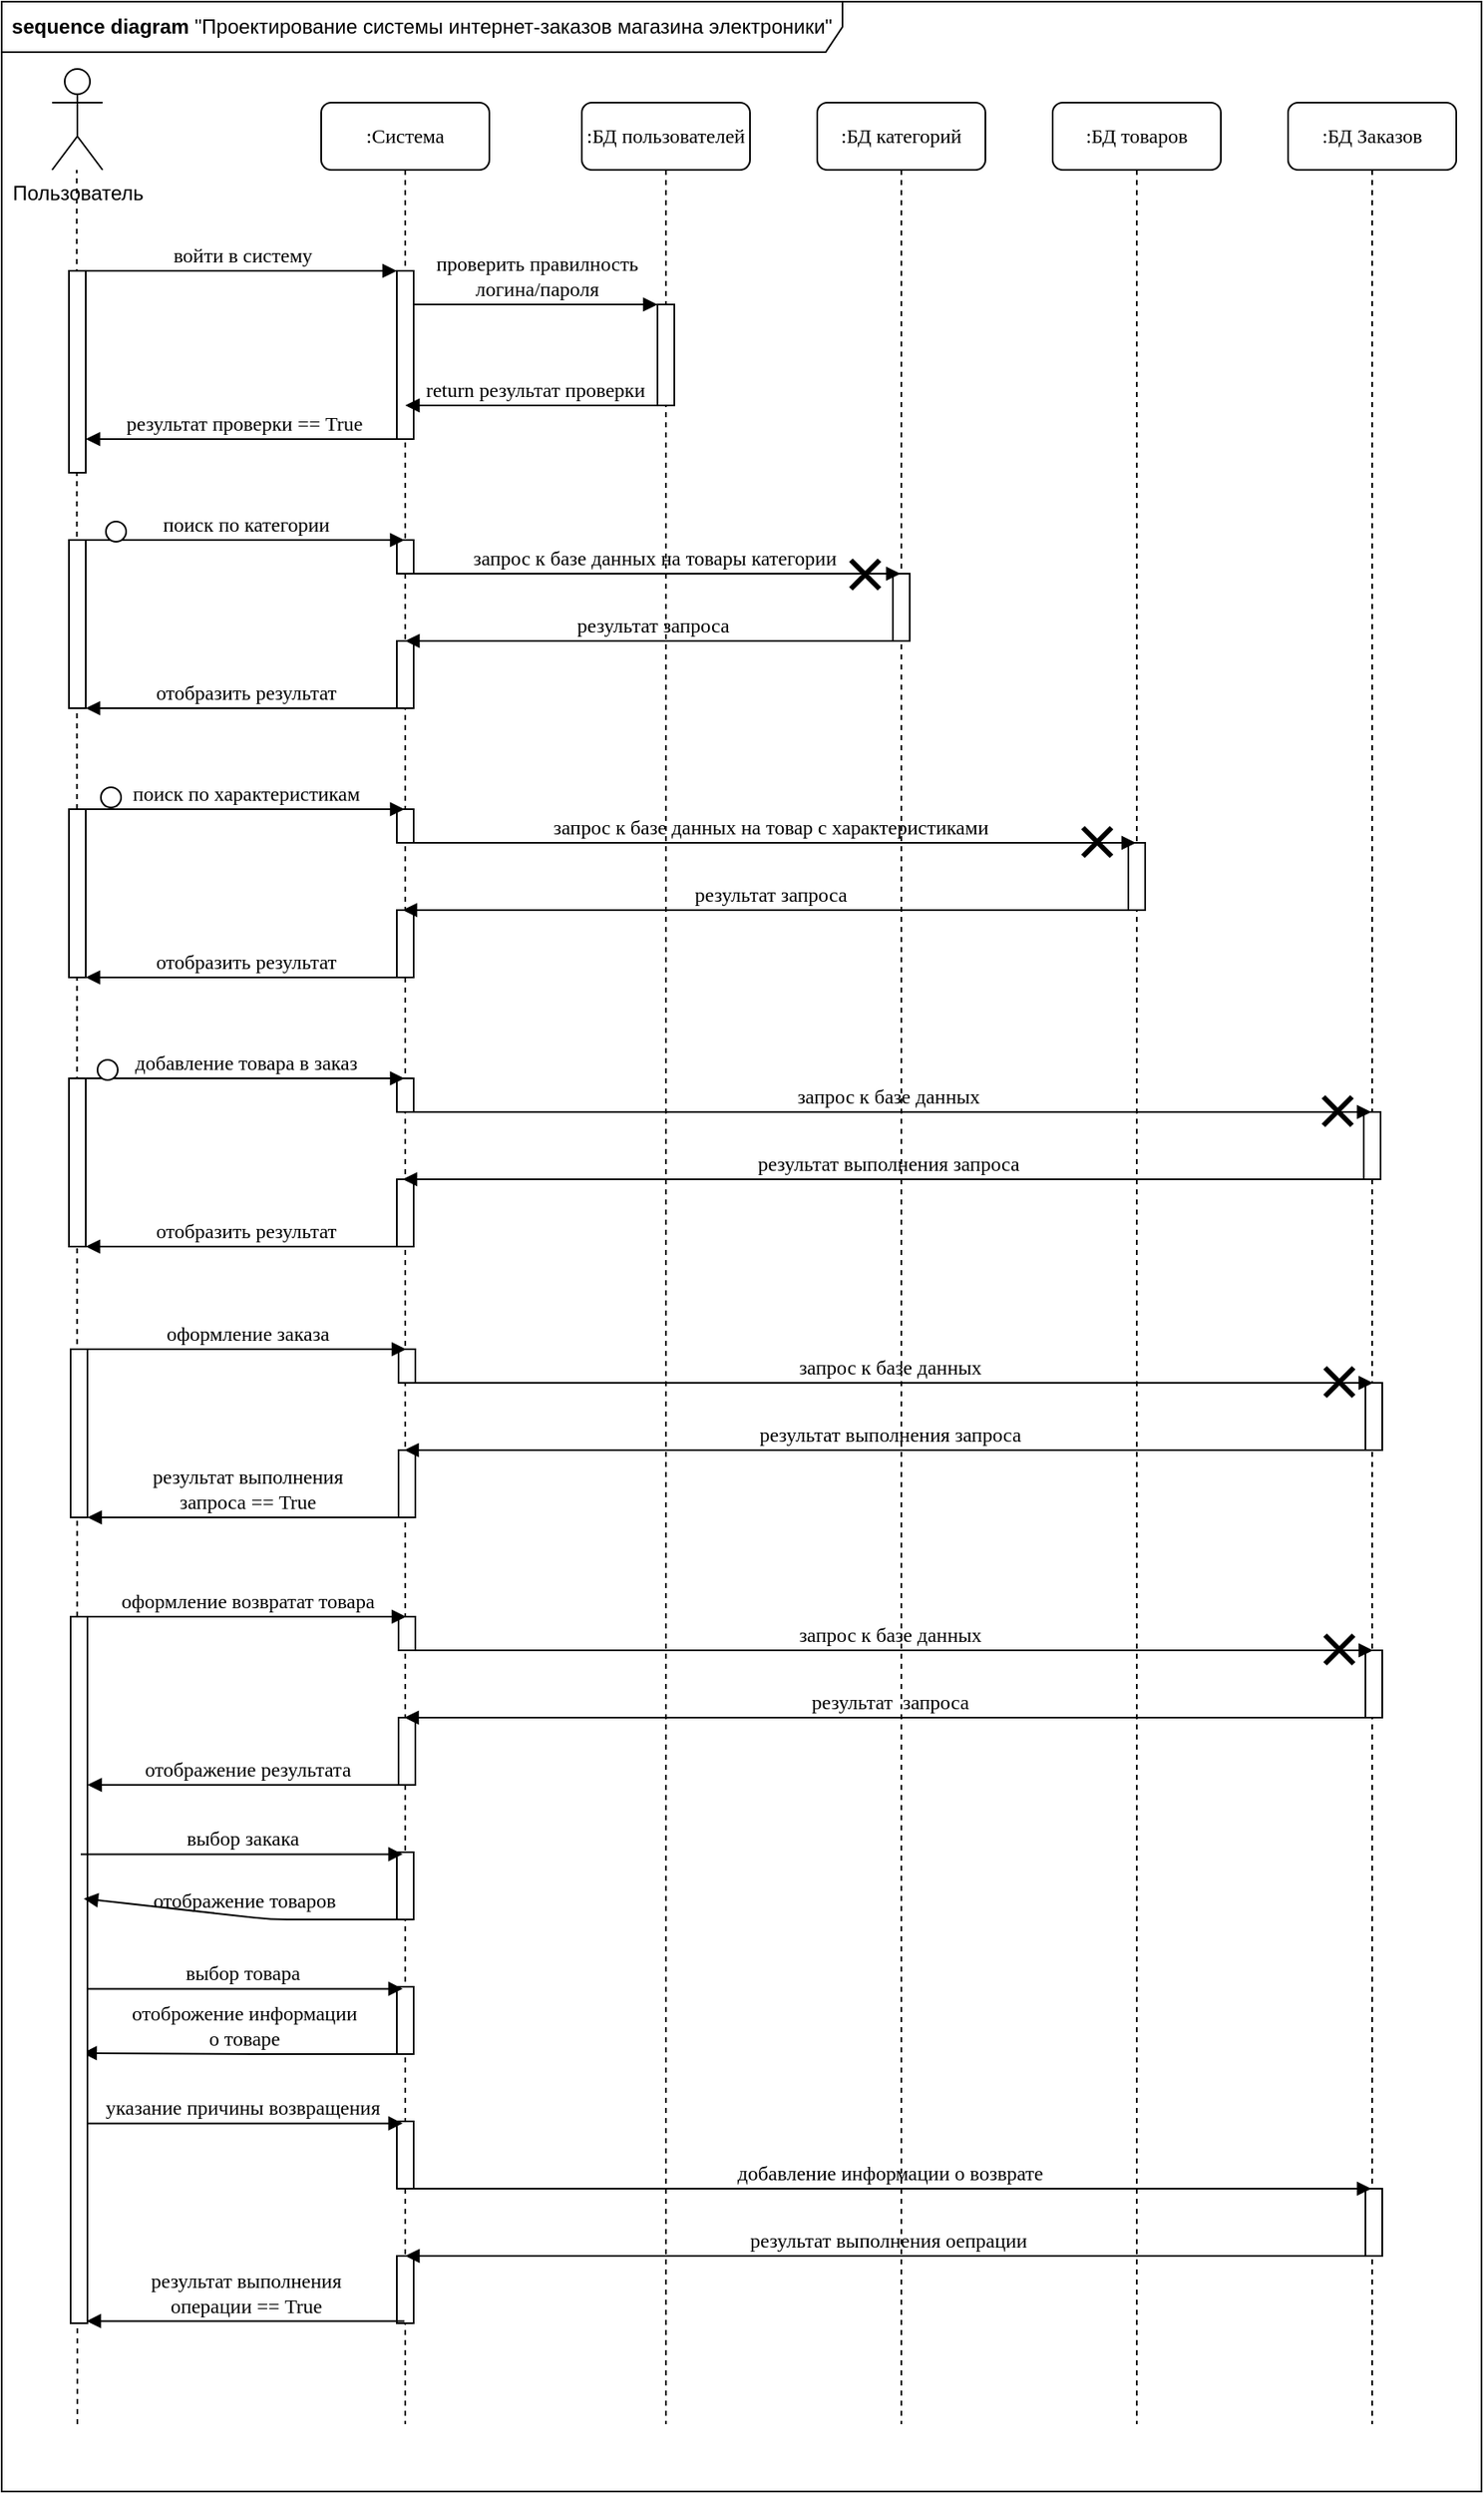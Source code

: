 <mxfile version="12.9.10" type="github">
  <diagram name="Page-1" id="13e1069c-82ec-6db2-03f1-153e76fe0fe0">
    <mxGraphModel dx="1648" dy="932" grid="1" gridSize="10" guides="1" tooltips="1" connect="1" arrows="1" fold="1" page="1" pageScale="1" pageWidth="1100" pageHeight="850" background="#ffffff" math="0" shadow="0">
      <root>
        <mxCell id="0" />
        <mxCell id="1" parent="0" />
        <mxCell id="cNQvv4U7qq9ZEQ0QpZhL-15" value="&lt;b&gt;sequence diagram&lt;/b&gt;&amp;nbsp;&quot;Проектирование системы интернет-заказов магазина электроники&quot;" style="shape=umlFrame;whiteSpace=wrap;html=1;width=500;height=30;" vertex="1" parent="1">
          <mxGeometry x="40" y="40" width="880" height="1480" as="geometry" />
        </mxCell>
        <mxCell id="7baba1c4bc27f4b0-2" value=":Система" style="shape=umlLifeline;perimeter=lifelinePerimeter;whiteSpace=wrap;html=1;container=1;collapsible=0;recursiveResize=0;outlineConnect=0;rounded=1;shadow=0;comic=0;labelBackgroundColor=none;strokeWidth=1;fontFamily=Verdana;fontSize=12;align=center;" parent="1" vertex="1">
          <mxGeometry x="230" y="100" width="100" height="1380" as="geometry" />
        </mxCell>
        <mxCell id="7baba1c4bc27f4b0-10" value="" style="html=1;points=[];perimeter=orthogonalPerimeter;rounded=0;shadow=0;comic=0;labelBackgroundColor=none;strokeWidth=1;fontFamily=Verdana;fontSize=12;align=center;" parent="7baba1c4bc27f4b0-2" vertex="1">
          <mxGeometry x="45" y="100" width="10" height="100" as="geometry" />
        </mxCell>
        <mxCell id="cNQvv4U7qq9ZEQ0QpZhL-31" value="" style="html=1;points=[];perimeter=orthogonalPerimeter;rounded=0;shadow=0;comic=0;labelBackgroundColor=none;strokeWidth=1;fontFamily=Verdana;fontSize=12;align=center;" vertex="1" parent="7baba1c4bc27f4b0-2">
          <mxGeometry x="45" y="260" width="10" height="20" as="geometry" />
        </mxCell>
        <mxCell id="cNQvv4U7qq9ZEQ0QpZhL-36" value="" style="html=1;points=[];perimeter=orthogonalPerimeter;rounded=0;shadow=0;comic=0;labelBackgroundColor=none;strokeWidth=1;fontFamily=Verdana;fontSize=12;align=center;" vertex="1" parent="7baba1c4bc27f4b0-2">
          <mxGeometry x="45" y="320" width="10" height="40" as="geometry" />
        </mxCell>
        <mxCell id="cNQvv4U7qq9ZEQ0QpZhL-108" value="" style="html=1;points=[];perimeter=orthogonalPerimeter;rounded=0;shadow=0;comic=0;labelBackgroundColor=none;strokeWidth=1;fontFamily=Verdana;fontSize=12;align=center;" vertex="1" parent="7baba1c4bc27f4b0-2">
          <mxGeometry x="45" y="1040" width="10" height="40" as="geometry" />
        </mxCell>
        <mxCell id="cNQvv4U7qq9ZEQ0QpZhL-112" value="" style="html=1;points=[];perimeter=orthogonalPerimeter;rounded=0;shadow=0;comic=0;labelBackgroundColor=none;strokeWidth=1;fontFamily=Verdana;fontSize=12;align=center;" vertex="1" parent="7baba1c4bc27f4b0-2">
          <mxGeometry x="45" y="1120" width="10" height="40" as="geometry" />
        </mxCell>
        <mxCell id="cNQvv4U7qq9ZEQ0QpZhL-113" value="выбор товара" style="html=1;verticalAlign=bottom;endArrow=block;labelBackgroundColor=none;fontFamily=Verdana;fontSize=12;elbow=vertical;exitX=0.7;exitY=0.706;exitDx=0;exitDy=0;exitPerimeter=0;" edge="1" parent="7baba1c4bc27f4b0-2">
          <mxGeometry relative="1" as="geometry">
            <mxPoint x="-143.0" y="1121.2" as="sourcePoint" />
            <mxPoint x="48.5" y="1121.2" as="targetPoint" />
            <Array as="points" />
          </mxGeometry>
        </mxCell>
        <mxCell id="cNQvv4U7qq9ZEQ0QpZhL-114" value="отоброжение информации&lt;br&gt;о товаре" style="html=1;verticalAlign=bottom;endArrow=block;labelBackgroundColor=none;fontFamily=Verdana;fontSize=12;elbow=vertical;entryX=0.7;entryY=0.598;entryDx=0;entryDy=0;entryPerimeter=0;" edge="1" parent="7baba1c4bc27f4b0-2">
          <mxGeometry relative="1" as="geometry">
            <mxPoint x="49.5" y="1160" as="sourcePoint" />
            <mxPoint x="-142.0" y="1159.4" as="targetPoint" />
            <Array as="points">
              <mxPoint x="-30" y="1160" />
            </Array>
          </mxGeometry>
        </mxCell>
        <mxCell id="cNQvv4U7qq9ZEQ0QpZhL-116" value="" style="html=1;points=[];perimeter=orthogonalPerimeter;rounded=0;shadow=0;comic=0;labelBackgroundColor=none;strokeWidth=1;fontFamily=Verdana;fontSize=12;align=center;" vertex="1" parent="7baba1c4bc27f4b0-2">
          <mxGeometry x="45" y="1200" width="10" height="40" as="geometry" />
        </mxCell>
        <mxCell id="cNQvv4U7qq9ZEQ0QpZhL-117" value="указание причины возвращения" style="html=1;verticalAlign=bottom;endArrow=block;labelBackgroundColor=none;fontFamily=Verdana;fontSize=12;elbow=vertical;exitX=0.7;exitY=0.706;exitDx=0;exitDy=0;exitPerimeter=0;" edge="1" parent="7baba1c4bc27f4b0-2">
          <mxGeometry relative="1" as="geometry">
            <mxPoint x="-143.0" y="1201.2" as="sourcePoint" />
            <mxPoint x="48.5" y="1201.2" as="targetPoint" />
            <Array as="points" />
          </mxGeometry>
        </mxCell>
        <mxCell id="cNQvv4U7qq9ZEQ0QpZhL-123" value="" style="html=1;points=[];perimeter=orthogonalPerimeter;rounded=0;shadow=0;comic=0;labelBackgroundColor=none;strokeWidth=1;fontFamily=Verdana;fontSize=12;align=center;" vertex="1" parent="7baba1c4bc27f4b0-2">
          <mxGeometry x="45" y="1280" width="10" height="40" as="geometry" />
        </mxCell>
        <mxCell id="7baba1c4bc27f4b0-3" value=":БД пользователей" style="shape=umlLifeline;perimeter=lifelinePerimeter;whiteSpace=wrap;html=1;container=1;collapsible=0;recursiveResize=0;outlineConnect=0;rounded=1;shadow=0;comic=0;labelBackgroundColor=none;strokeWidth=1;fontFamily=Verdana;fontSize=12;align=center;" parent="1" vertex="1">
          <mxGeometry x="385" y="100" width="100" height="1380" as="geometry" />
        </mxCell>
        <mxCell id="7baba1c4bc27f4b0-13" value="" style="html=1;points=[];perimeter=orthogonalPerimeter;rounded=0;shadow=0;comic=0;labelBackgroundColor=none;strokeWidth=1;fontFamily=Verdana;fontSize=12;align=center;" parent="7baba1c4bc27f4b0-3" vertex="1">
          <mxGeometry x="45" y="120" width="10" height="60" as="geometry" />
        </mxCell>
        <mxCell id="7baba1c4bc27f4b0-4" value=":БД категорий" style="shape=umlLifeline;perimeter=lifelinePerimeter;whiteSpace=wrap;html=1;container=1;collapsible=0;recursiveResize=0;outlineConnect=0;rounded=1;shadow=0;comic=0;labelBackgroundColor=none;strokeWidth=1;fontFamily=Verdana;fontSize=12;align=center;" parent="1" vertex="1">
          <mxGeometry x="525" y="100" width="100" height="1380" as="geometry" />
        </mxCell>
        <mxCell id="cNQvv4U7qq9ZEQ0QpZhL-29" value="" style="html=1;points=[];perimeter=orthogonalPerimeter;rounded=0;shadow=0;comic=0;labelBackgroundColor=none;strokeWidth=1;fontFamily=Verdana;fontSize=12;align=center;" vertex="1" parent="7baba1c4bc27f4b0-4">
          <mxGeometry x="45" y="280" width="10" height="40" as="geometry" />
        </mxCell>
        <mxCell id="7baba1c4bc27f4b0-5" value=":БД товаров" style="shape=umlLifeline;perimeter=lifelinePerimeter;whiteSpace=wrap;html=1;container=1;collapsible=0;recursiveResize=0;outlineConnect=0;rounded=1;shadow=0;comic=0;labelBackgroundColor=none;strokeWidth=1;fontFamily=Verdana;fontSize=12;align=center;" parent="1" vertex="1">
          <mxGeometry x="665" y="100" width="100" height="1380" as="geometry" />
        </mxCell>
        <mxCell id="cNQvv4U7qq9ZEQ0QpZhL-56" value="" style="html=1;points=[];perimeter=orthogonalPerimeter;rounded=0;shadow=0;comic=0;labelBackgroundColor=none;strokeWidth=1;fontFamily=Verdana;fontSize=12;align=center;" vertex="1" parent="7baba1c4bc27f4b0-5">
          <mxGeometry x="45" y="440" width="10" height="40" as="geometry" />
        </mxCell>
        <mxCell id="7baba1c4bc27f4b0-6" value=":БД Заказов" style="shape=umlLifeline;perimeter=lifelinePerimeter;whiteSpace=wrap;html=1;container=1;collapsible=0;recursiveResize=0;outlineConnect=0;rounded=1;shadow=0;comic=0;labelBackgroundColor=none;strokeWidth=1;fontFamily=Verdana;fontSize=12;align=center;" parent="1" vertex="1">
          <mxGeometry x="805" y="100" width="100" height="1380" as="geometry" />
        </mxCell>
        <mxCell id="cNQvv4U7qq9ZEQ0QpZhL-62" value="" style="html=1;points=[];perimeter=orthogonalPerimeter;rounded=0;shadow=0;comic=0;labelBackgroundColor=none;strokeWidth=1;fontFamily=Verdana;fontSize=12;align=center;" vertex="1" parent="7baba1c4bc27f4b0-6">
          <mxGeometry x="45" y="600" width="10" height="40" as="geometry" />
        </mxCell>
        <mxCell id="cNQvv4U7qq9ZEQ0QpZhL-120" value="" style="html=1;points=[];perimeter=orthogonalPerimeter;rounded=0;shadow=0;comic=0;labelBackgroundColor=none;strokeWidth=1;fontFamily=Verdana;fontSize=12;align=center;" vertex="1" parent="7baba1c4bc27f4b0-6">
          <mxGeometry x="46" y="1240" width="10" height="40" as="geometry" />
        </mxCell>
        <mxCell id="7baba1c4bc27f4b0-11" value="войти в систему" style="html=1;verticalAlign=bottom;endArrow=block;entryX=0;entryY=0;labelBackgroundColor=none;fontFamily=Verdana;fontSize=12;edgeStyle=elbowEdgeStyle;elbow=vertical;" parent="1" source="7baba1c4bc27f4b0-9" target="7baba1c4bc27f4b0-10" edge="1">
          <mxGeometry relative="1" as="geometry">
            <mxPoint x="205" y="210" as="sourcePoint" />
          </mxGeometry>
        </mxCell>
        <mxCell id="7baba1c4bc27f4b0-14" value="проверить правилность&lt;br&gt;логина/пароля" style="html=1;verticalAlign=bottom;endArrow=block;entryX=0;entryY=0;labelBackgroundColor=none;fontFamily=Verdana;fontSize=12;edgeStyle=elbowEdgeStyle;elbow=vertical;" parent="1" source="7baba1c4bc27f4b0-10" target="7baba1c4bc27f4b0-13" edge="1">
          <mxGeometry relative="1" as="geometry">
            <mxPoint x="355" y="220" as="sourcePoint" />
          </mxGeometry>
        </mxCell>
        <mxCell id="cNQvv4U7qq9ZEQ0QpZhL-11" value="Пользователь" style="shape=umlActor;verticalLabelPosition=bottom;labelBackgroundColor=#ffffff;verticalAlign=top;html=1;outlineConnect=0;" vertex="1" parent="1">
          <mxGeometry x="70" y="80" width="30" height="60" as="geometry" />
        </mxCell>
        <mxCell id="cNQvv4U7qq9ZEQ0QpZhL-18" value="return результат проверки" style="html=1;verticalAlign=bottom;endArrow=block;labelBackgroundColor=none;fontFamily=Verdana;fontSize=12;edgeStyle=elbowEdgeStyle;elbow=vertical;" edge="1" parent="1" source="7baba1c4bc27f4b0-3" target="7baba1c4bc27f4b0-2">
          <mxGeometry relative="1" as="geometry">
            <mxPoint x="290" y="229.69" as="sourcePoint" />
            <mxPoint x="440" y="230" as="targetPoint" />
            <Array as="points">
              <mxPoint x="360" y="280" />
            </Array>
          </mxGeometry>
        </mxCell>
        <mxCell id="cNQvv4U7qq9ZEQ0QpZhL-20" value="результат проверки == True" style="html=1;verticalAlign=bottom;endArrow=block;labelBackgroundColor=none;fontFamily=Verdana;fontSize=12;elbow=vertical;" edge="1" parent="1" target="7baba1c4bc27f4b0-9">
          <mxGeometry relative="1" as="geometry">
            <mxPoint x="278.5" y="300" as="sourcePoint" />
            <mxPoint x="86" y="302" as="targetPoint" />
          </mxGeometry>
        </mxCell>
        <mxCell id="cNQvv4U7qq9ZEQ0QpZhL-14" value="" style="endArrow=none;dashed=1;html=1;strokeColor=#000000;" edge="1" parent="1">
          <mxGeometry width="50" height="50" relative="1" as="geometry">
            <mxPoint x="85" y="1480" as="sourcePoint" />
            <mxPoint x="84.66" y="140" as="targetPoint" />
          </mxGeometry>
        </mxCell>
        <mxCell id="7baba1c4bc27f4b0-9" value="" style="html=1;points=[];perimeter=orthogonalPerimeter;rounded=0;shadow=0;comic=0;labelBackgroundColor=none;strokeWidth=1;fontFamily=Verdana;fontSize=12;align=center;" parent="1" vertex="1">
          <mxGeometry x="80" y="200" width="10" height="120" as="geometry" />
        </mxCell>
        <mxCell id="cNQvv4U7qq9ZEQ0QpZhL-25" value="" style="html=1;points=[];perimeter=orthogonalPerimeter;rounded=0;shadow=0;comic=0;labelBackgroundColor=none;strokeWidth=1;fontFamily=Verdana;fontSize=12;align=center;" vertex="1" parent="1">
          <mxGeometry x="80" y="360" width="10" height="100" as="geometry" />
        </mxCell>
        <mxCell id="cNQvv4U7qq9ZEQ0QpZhL-30" value="поиск по категории" style="html=1;verticalAlign=bottom;endArrow=block;labelBackgroundColor=none;fontFamily=Verdana;fontSize=12;elbow=vertical;exitX=1;exitY=0;exitDx=0;exitDy=0;exitPerimeter=0;" edge="1" parent="1" source="cNQvv4U7qq9ZEQ0QpZhL-25" target="7baba1c4bc27f4b0-2">
          <mxGeometry relative="1" as="geometry">
            <mxPoint x="100" y="380" as="sourcePoint" />
            <mxPoint x="584.5" y="410" as="targetPoint" />
            <Array as="points" />
          </mxGeometry>
        </mxCell>
        <mxCell id="cNQvv4U7qq9ZEQ0QpZhL-33" value="запрос к базе данных на товары категории&lt;span style=&quot;font-family: monospace ; font-size: 0px&quot;&gt;%3CmxGraphModel%3E%3Croot%3E%3CmxCell%20id%3D%220%22%2F%3E%3CmxCell%20id%3D%221%22%20parent%3D%220%22%2F%3E%3CmxCell%20id%3D%222%22%20value%3D%22%D0%BF%D0%BE%D0%B8%D1%81%D0%BA%20%D0%BF%D0%BE%20%D1%85%D0%B0%D1%80%D0%B0%D0%BA%D1%82%D0%B5%D1%80%D0%B8%D1%81%D1%82%D0%B8%D0%BA%D0%B0%D0%BC%22%20style%3D%22html%3D1%3BverticalAlign%3Dbottom%3BendArrow%3Dblock%3BlabelBackgroundColor%3Dnone%3BfontFamily%3DVerdana%3BfontSize%3D12%3Belbow%3Dvertical%3BexitX%3D1%3BexitY%3D0%3BexitDx%3D0%3BexitDy%3D0%3BexitPerimeter%3D0%3B%22%20edge%3D%221%22%20parent%3D%221%22%3E%3CmxGeometry%20relative%3D%221%22%20as%3D%22geometry%22%3E%3CmxPoint%20x%3D%2250%22%20y%3D%22360%22%20as%3D%22sourcePoint%22%2F%3E%3CmxPoint%20x%3D%22239.5%22%20y%3D%22360%22%20as%3D%22targetPoint%22%2F%3E%3CArray%20as%3D%22points%22%2F%3E%3C%2FmxGeometry%3E%3C%2FmxCell%3E%3C%2Froot%3E%3C%2FmxGraphModel%3E&lt;/span&gt;" style="html=1;verticalAlign=bottom;endArrow=block;labelBackgroundColor=none;fontFamily=Verdana;fontSize=12;elbow=vertical;" edge="1" parent="1" source="7baba1c4bc27f4b0-2" target="7baba1c4bc27f4b0-4">
          <mxGeometry relative="1" as="geometry">
            <mxPoint x="310" y="370" as="sourcePoint" />
            <mxPoint x="499.5" y="370" as="targetPoint" />
            <Array as="points">
              <mxPoint x="510" y="380" />
            </Array>
          </mxGeometry>
        </mxCell>
        <mxCell id="cNQvv4U7qq9ZEQ0QpZhL-35" value="результат запроса" style="html=1;verticalAlign=bottom;endArrow=block;labelBackgroundColor=none;fontFamily=Verdana;fontSize=12;elbow=vertical;" edge="1" parent="1" source="7baba1c4bc27f4b0-4" target="7baba1c4bc27f4b0-2">
          <mxGeometry relative="1" as="geometry">
            <mxPoint x="289.667" y="390" as="sourcePoint" />
            <mxPoint x="724.5" y="390" as="targetPoint" />
            <Array as="points">
              <mxPoint x="530" y="420" />
            </Array>
          </mxGeometry>
        </mxCell>
        <mxCell id="cNQvv4U7qq9ZEQ0QpZhL-37" value="отобразить результат" style="html=1;verticalAlign=bottom;endArrow=block;labelBackgroundColor=none;fontFamily=Verdana;fontSize=12;elbow=vertical;" edge="1" parent="1" source="7baba1c4bc27f4b0-2" target="cNQvv4U7qq9ZEQ0QpZhL-25">
          <mxGeometry relative="1" as="geometry">
            <mxPoint x="90" y="470" as="sourcePoint" />
            <mxPoint x="85" y="450" as="targetPoint" />
            <Array as="points">
              <mxPoint x="190" y="460" />
            </Array>
          </mxGeometry>
        </mxCell>
        <mxCell id="cNQvv4U7qq9ZEQ0QpZhL-54" value="" style="html=1;points=[];perimeter=orthogonalPerimeter;rounded=0;shadow=0;comic=0;labelBackgroundColor=none;strokeWidth=1;fontFamily=Verdana;fontSize=12;align=center;" vertex="1" parent="1">
          <mxGeometry x="275" y="520" width="10" height="20" as="geometry" />
        </mxCell>
        <mxCell id="cNQvv4U7qq9ZEQ0QpZhL-55" value="" style="html=1;points=[];perimeter=orthogonalPerimeter;rounded=0;shadow=0;comic=0;labelBackgroundColor=none;strokeWidth=1;fontFamily=Verdana;fontSize=12;align=center;" vertex="1" parent="1">
          <mxGeometry x="275" y="580" width="10" height="40" as="geometry" />
        </mxCell>
        <mxCell id="cNQvv4U7qq9ZEQ0QpZhL-57" value="" style="html=1;points=[];perimeter=orthogonalPerimeter;rounded=0;shadow=0;comic=0;labelBackgroundColor=none;strokeWidth=1;fontFamily=Verdana;fontSize=12;align=center;" vertex="1" parent="1">
          <mxGeometry x="80" y="520" width="10" height="100" as="geometry" />
        </mxCell>
        <mxCell id="cNQvv4U7qq9ZEQ0QpZhL-58" value="поиск по характеристикам" style="html=1;verticalAlign=bottom;endArrow=block;labelBackgroundColor=none;fontFamily=Verdana;fontSize=12;elbow=vertical;exitX=1;exitY=0;exitDx=0;exitDy=0;exitPerimeter=0;" edge="1" parent="1" source="cNQvv4U7qq9ZEQ0QpZhL-57">
          <mxGeometry relative="1" as="geometry">
            <mxPoint x="100" y="540" as="sourcePoint" />
            <mxPoint x="279.5" y="520" as="targetPoint" />
            <Array as="points" />
          </mxGeometry>
        </mxCell>
        <mxCell id="cNQvv4U7qq9ZEQ0QpZhL-59" value="запрос к базе данных на товар с характеристиками&lt;span style=&quot;font-family: monospace ; font-size: 0px&quot;&gt;% на товар 3CmxGraphModel%3E%3Croot%3E%3CmxCell%20id%3D%220%22%2F%3E%3CmxCell%20id%3D%221%22%20parent%3D%220%22%2F%3E%3CmxCell%20id%3D%222%22%20value%3D%22%D0%BF%D0%BE%D0%B8%D1%81%D0%BA%20%D0%BF%D0%BE%20%D1%85%D0%B0%D1%80%D0%B0%D0%BA%D1%82%D0%B5%D1%80%D0%B8%D1%81%D1%82%D0%B8%D0%BA%D0%B0%D0%BC%22%20style%3D%22html%3D1%3BverticalAlign%3Dbottom%3BendArrow%3Dblock%3BlabelBackgroundColor%3Dnone%3BfontFamily%3DVerdana%3BfontSize%3D12%3Belbow%3Dvertical%3BexitX%3D1%3BexitY%3D0%3BexitDx%3D0%3BexitDy%3D0%3BexitPerimeter%3D0%3B%22%20edge%3D%221%22%20parent%3D%221%22%3E%3CmxGeometry%20relative%3D%221%22%20as%3D%22geometry%22%3E%3CmxPoint%20x%3D%2250%22%20y%3D%22360%22%20as%3D%22sourcePoint%22%2F%3E%3CmxPoint%20x%3D%22239.5%22%20y%3D%22360%22%20as%3D%22targetPoint%22%2F%3E%3CArray%20as%3D%22points%22%2F%3E%3C%2FmxGeometry%3E%3C%2FmxCell%3E%3C%2Froot%3E%3C%2FmxGraphModel%3E п&lt;/span&gt;" style="html=1;verticalAlign=bottom;endArrow=block;labelBackgroundColor=none;fontFamily=Verdana;fontSize=12;elbow=vertical;" edge="1" parent="1" target="7baba1c4bc27f4b0-5">
          <mxGeometry relative="1" as="geometry">
            <mxPoint x="278.5" y="540" as="sourcePoint" />
            <mxPoint x="574.5" y="540" as="targetPoint" />
            <Array as="points">
              <mxPoint x="510" y="540" />
            </Array>
          </mxGeometry>
        </mxCell>
        <mxCell id="cNQvv4U7qq9ZEQ0QpZhL-60" value="результат запроса" style="html=1;verticalAlign=bottom;endArrow=block;labelBackgroundColor=none;fontFamily=Verdana;fontSize=12;elbow=vertical;" edge="1" parent="1" source="7baba1c4bc27f4b0-5">
          <mxGeometry relative="1" as="geometry">
            <mxPoint x="574.5" y="580" as="sourcePoint" />
            <mxPoint x="278.5" y="580" as="targetPoint" />
            <Array as="points">
              <mxPoint x="530" y="580" />
            </Array>
          </mxGeometry>
        </mxCell>
        <mxCell id="cNQvv4U7qq9ZEQ0QpZhL-61" value="отобразить результат" style="html=1;verticalAlign=bottom;endArrow=block;labelBackgroundColor=none;fontFamily=Verdana;fontSize=12;elbow=vertical;" edge="1" parent="1" target="cNQvv4U7qq9ZEQ0QpZhL-57">
          <mxGeometry relative="1" as="geometry">
            <mxPoint x="279.5" y="620" as="sourcePoint" />
            <mxPoint x="85" y="610" as="targetPoint" />
            <Array as="points">
              <mxPoint x="190" y="620" />
            </Array>
          </mxGeometry>
        </mxCell>
        <mxCell id="cNQvv4U7qq9ZEQ0QpZhL-63" value="" style="html=1;points=[];perimeter=orthogonalPerimeter;rounded=0;shadow=0;comic=0;labelBackgroundColor=none;strokeWidth=1;fontFamily=Verdana;fontSize=12;align=center;" vertex="1" parent="1">
          <mxGeometry x="275" y="680" width="10" height="20" as="geometry" />
        </mxCell>
        <mxCell id="cNQvv4U7qq9ZEQ0QpZhL-64" value="" style="html=1;points=[];perimeter=orthogonalPerimeter;rounded=0;shadow=0;comic=0;labelBackgroundColor=none;strokeWidth=1;fontFamily=Verdana;fontSize=12;align=center;" vertex="1" parent="1">
          <mxGeometry x="275" y="740" width="10" height="40" as="geometry" />
        </mxCell>
        <mxCell id="cNQvv4U7qq9ZEQ0QpZhL-65" value="" style="html=1;points=[];perimeter=orthogonalPerimeter;rounded=0;shadow=0;comic=0;labelBackgroundColor=none;strokeWidth=1;fontFamily=Verdana;fontSize=12;align=center;" vertex="1" parent="1">
          <mxGeometry x="80" y="680" width="10" height="100" as="geometry" />
        </mxCell>
        <mxCell id="cNQvv4U7qq9ZEQ0QpZhL-66" value="добавление товара в заказ" style="html=1;verticalAlign=bottom;endArrow=block;labelBackgroundColor=none;fontFamily=Verdana;fontSize=12;elbow=vertical;exitX=1;exitY=0;exitDx=0;exitDy=0;exitPerimeter=0;" edge="1" parent="1" source="cNQvv4U7qq9ZEQ0QpZhL-65">
          <mxGeometry relative="1" as="geometry">
            <mxPoint x="100" y="700" as="sourcePoint" />
            <mxPoint x="279.5" y="680" as="targetPoint" />
            <Array as="points" />
          </mxGeometry>
        </mxCell>
        <mxCell id="cNQvv4U7qq9ZEQ0QpZhL-67" value="запрос к базе данных&lt;span style=&quot;font-family: monospace ; font-size: 0px&quot;&gt;%3CmxGraphModel%3E%3Croot%3E%3CmxCell%20id%3D%220%22%2F%3E%3CmxCell%20id%3D%221%22%20parent%3D%220%22%2F%3E%3CmxCell%20id%3D%222%22%20value%3D%22%D0%BF%D0%BE%D0%B8%D1%81%D0%BA%20%D0%BF%D0%BE%20%D1%85%D0%B0%D1%80%D0%B0%D0%BA%D1%82%D0%B5%D1%80%D0%B8%D1%81%D1%82%D0%B8%D0%BA%D0%B0%D0%BC%22%20style%3D%22html%3D1%3BverticalAlign%3Dbottom%3BendArrow%3Dblock%3BlabelBackgroundColor%3Dnone%3BfontFamily%3DVerdana%3BfontSize%3D12%3Belbow%3Dvertical%3BexitX%3D1%3BexitY%3D0%3BexitDx%3D0%3BexitDy%3D0%3BexitPerimeter%3D0%3B%22%20edge%3D%221%22%20parent%3D%221%22%3E%3CmxGeometry%20relative%3D%221%22%20as%3D%22geometry%22%3E%3CmxPoint%20x%3D%2250%22%20y%3D%22360%22%20as%3D%22sourcePoint%22%2F%3E%3CmxPoint%20x%3D%22239.5%22%20y%3D%22360%22%20as%3D%22targetPoint%22%2F%3E%3CArray%20as%3D%22points%22%2F%3E%3C%2FmxGeometry%3E%3C%2FmxCell%3E%3C%2Froot%3E%3C%2FmxGraphModel%3E&amp;nbsp;&lt;/span&gt;" style="html=1;verticalAlign=bottom;endArrow=block;labelBackgroundColor=none;fontFamily=Verdana;fontSize=12;elbow=vertical;" edge="1" parent="1" target="7baba1c4bc27f4b0-6">
          <mxGeometry relative="1" as="geometry">
            <mxPoint x="278.5" y="700" as="sourcePoint" />
            <mxPoint x="714.5" y="700" as="targetPoint" />
            <Array as="points">
              <mxPoint x="510" y="700" />
            </Array>
          </mxGeometry>
        </mxCell>
        <mxCell id="cNQvv4U7qq9ZEQ0QpZhL-68" value="результат выполнения запроса" style="html=1;verticalAlign=bottom;endArrow=block;labelBackgroundColor=none;fontFamily=Verdana;fontSize=12;elbow=vertical;" edge="1" parent="1" source="7baba1c4bc27f4b0-6">
          <mxGeometry relative="1" as="geometry">
            <mxPoint x="714.5" y="740" as="sourcePoint" />
            <mxPoint x="278.5" y="740" as="targetPoint" />
            <Array as="points">
              <mxPoint x="530" y="740" />
            </Array>
          </mxGeometry>
        </mxCell>
        <mxCell id="cNQvv4U7qq9ZEQ0QpZhL-69" value="отобразить результат" style="html=1;verticalAlign=bottom;endArrow=block;labelBackgroundColor=none;fontFamily=Verdana;fontSize=12;elbow=vertical;" edge="1" parent="1" target="cNQvv4U7qq9ZEQ0QpZhL-65">
          <mxGeometry relative="1" as="geometry">
            <mxPoint x="279.5" y="780" as="sourcePoint" />
            <mxPoint x="85" y="770" as="targetPoint" />
            <Array as="points">
              <mxPoint x="190" y="780" />
            </Array>
          </mxGeometry>
        </mxCell>
        <mxCell id="cNQvv4U7qq9ZEQ0QpZhL-75" value="" style="shape=umlDestroy;whiteSpace=wrap;html=1;strokeWidth=3;" vertex="1" parent="1">
          <mxGeometry x="545" y="372" width="17" height="17" as="geometry" />
        </mxCell>
        <mxCell id="cNQvv4U7qq9ZEQ0QpZhL-76" value="" style="shape=umlDestroy;whiteSpace=wrap;html=1;strokeWidth=3;" vertex="1" parent="1">
          <mxGeometry x="683" y="531" width="17" height="17" as="geometry" />
        </mxCell>
        <mxCell id="cNQvv4U7qq9ZEQ0QpZhL-77" value="" style="shape=umlDestroy;whiteSpace=wrap;html=1;strokeWidth=3;" vertex="1" parent="1">
          <mxGeometry x="826" y="691" width="17" height="17" as="geometry" />
        </mxCell>
        <mxCell id="cNQvv4U7qq9ZEQ0QpZhL-78" value="" style="ellipse;html=1;shape=startState;fillColor=#FFFFFF;strokeColor=#000000;" vertex="1" parent="1">
          <mxGeometry x="95" y="503" width="20" height="20" as="geometry" />
        </mxCell>
        <mxCell id="cNQvv4U7qq9ZEQ0QpZhL-80" value="" style="ellipse;html=1;shape=startState;fillColor=#FFFFFF;strokeColor=#000000;" vertex="1" parent="1">
          <mxGeometry x="98" y="345" width="20" height="20" as="geometry" />
        </mxCell>
        <mxCell id="cNQvv4U7qq9ZEQ0QpZhL-81" value="" style="ellipse;html=1;shape=startState;fillColor=#FFFFFF;strokeColor=#000000;" vertex="1" parent="1">
          <mxGeometry x="93" y="665" width="20" height="20" as="geometry" />
        </mxCell>
        <mxCell id="cNQvv4U7qq9ZEQ0QpZhL-82" value="" style="html=1;points=[];perimeter=orthogonalPerimeter;rounded=0;shadow=0;comic=0;labelBackgroundColor=none;strokeWidth=1;fontFamily=Verdana;fontSize=12;align=center;" vertex="1" parent="1">
          <mxGeometry x="851" y="861" width="10" height="40" as="geometry" />
        </mxCell>
        <mxCell id="cNQvv4U7qq9ZEQ0QpZhL-83" value="" style="html=1;points=[];perimeter=orthogonalPerimeter;rounded=0;shadow=0;comic=0;labelBackgroundColor=none;strokeWidth=1;fontFamily=Verdana;fontSize=12;align=center;" vertex="1" parent="1">
          <mxGeometry x="276" y="841" width="10" height="20" as="geometry" />
        </mxCell>
        <mxCell id="cNQvv4U7qq9ZEQ0QpZhL-84" value="" style="html=1;points=[];perimeter=orthogonalPerimeter;rounded=0;shadow=0;comic=0;labelBackgroundColor=none;strokeWidth=1;fontFamily=Verdana;fontSize=12;align=center;" vertex="1" parent="1">
          <mxGeometry x="276" y="901" width="10" height="40" as="geometry" />
        </mxCell>
        <mxCell id="cNQvv4U7qq9ZEQ0QpZhL-85" value="" style="html=1;points=[];perimeter=orthogonalPerimeter;rounded=0;shadow=0;comic=0;labelBackgroundColor=none;strokeWidth=1;fontFamily=Verdana;fontSize=12;align=center;" vertex="1" parent="1">
          <mxGeometry x="81" y="841" width="10" height="100" as="geometry" />
        </mxCell>
        <mxCell id="cNQvv4U7qq9ZEQ0QpZhL-86" value="оформление заказа" style="html=1;verticalAlign=bottom;endArrow=block;labelBackgroundColor=none;fontFamily=Verdana;fontSize=12;elbow=vertical;exitX=1;exitY=0;exitDx=0;exitDy=0;exitPerimeter=0;" edge="1" parent="1" source="cNQvv4U7qq9ZEQ0QpZhL-85">
          <mxGeometry relative="1" as="geometry">
            <mxPoint x="101" y="861" as="sourcePoint" />
            <mxPoint x="280.5" y="841" as="targetPoint" />
            <Array as="points" />
          </mxGeometry>
        </mxCell>
        <mxCell id="cNQvv4U7qq9ZEQ0QpZhL-87" value="запрос к базе данных&lt;span style=&quot;font-family: monospace ; font-size: 0px&quot;&gt;%3CmxGraphModel%3E%3Croot%3E%3CmxCell%20id%3D%220%22%2F%3E%3CmxCell%20id%3D%221%22%20parent%3D%220%22%2F%3E%3CmxCell%20id%3D%222%22%20value%3D%22%D0%BF%D0%BE%D0%B8%D1%81%D0%BA%20%D0%BF%D0%BE%20%D1%85%D0%B0%D1%80%D0%B0%D0%BA%D1%82%D0%B5%D1%80%D0%B8%D1%81%D1%82%D0%B8%D0%BA%D0%B0%D0%BC%22%20style%3D%22html%3D1%3BverticalAlign%3Dbottom%3BendArrow%3Dblock%3BlabelBackgroundColor%3Dnone%3BfontFamily%3DVerdana%3BfontSize%3D12%3Belbow%3Dvertical%3BexitX%3D1%3BexitY%3D0%3BexitDx%3D0%3BexitDy%3D0%3BexitPerimeter%3D0%3B%22%20edge%3D%221%22%20parent%3D%221%22%3E%3CmxGeometry%20relative%3D%221%22%20as%3D%22geometry%22%3E%3CmxPoint%20x%3D%2250%22%20y%3D%22360%22%20as%3D%22sourcePoint%22%2F%3E%3CmxPoint%20x%3D%22239.5%22%20y%3D%22360%22%20as%3D%22targetPoint%22%2F%3E%3CArray%20as%3D%22points%22%2F%3E%3C%2FmxGeometry%3E%3C%2FmxCell%3E%3C%2Froot%3E%3C%2FmxGraphModel%3E&amp;nbsp;&lt;/span&gt;" style="html=1;verticalAlign=bottom;endArrow=block;labelBackgroundColor=none;fontFamily=Verdana;fontSize=12;elbow=vertical;" edge="1" parent="1">
          <mxGeometry relative="1" as="geometry">
            <mxPoint x="279.5" y="861" as="sourcePoint" />
            <mxPoint x="855.5" y="861" as="targetPoint" />
            <Array as="points">
              <mxPoint x="511" y="861" />
            </Array>
          </mxGeometry>
        </mxCell>
        <mxCell id="cNQvv4U7qq9ZEQ0QpZhL-88" value="результат выполнения запроса" style="html=1;verticalAlign=bottom;endArrow=block;labelBackgroundColor=none;fontFamily=Verdana;fontSize=12;elbow=vertical;" edge="1" parent="1">
          <mxGeometry relative="1" as="geometry">
            <mxPoint x="855.5" y="901" as="sourcePoint" />
            <mxPoint x="279.5" y="901" as="targetPoint" />
            <Array as="points">
              <mxPoint x="531" y="901" />
            </Array>
          </mxGeometry>
        </mxCell>
        <mxCell id="cNQvv4U7qq9ZEQ0QpZhL-89" value="результат выполнения&lt;br&gt;запроса == True" style="html=1;verticalAlign=bottom;endArrow=block;labelBackgroundColor=none;fontFamily=Verdana;fontSize=12;elbow=vertical;" edge="1" parent="1" target="cNQvv4U7qq9ZEQ0QpZhL-85">
          <mxGeometry relative="1" as="geometry">
            <mxPoint x="280.5" y="941" as="sourcePoint" />
            <mxPoint x="86" y="931" as="targetPoint" />
            <Array as="points">
              <mxPoint x="191" y="941" />
            </Array>
          </mxGeometry>
        </mxCell>
        <mxCell id="cNQvv4U7qq9ZEQ0QpZhL-90" value="" style="shape=umlDestroy;whiteSpace=wrap;html=1;strokeWidth=3;" vertex="1" parent="1">
          <mxGeometry x="827" y="852" width="17" height="17" as="geometry" />
        </mxCell>
        <mxCell id="cNQvv4U7qq9ZEQ0QpZhL-95" value="" style="html=1;points=[];perimeter=orthogonalPerimeter;rounded=0;shadow=0;comic=0;labelBackgroundColor=none;strokeWidth=1;fontFamily=Verdana;fontSize=12;align=center;" vertex="1" parent="1">
          <mxGeometry x="851" y="1020" width="10" height="40" as="geometry" />
        </mxCell>
        <mxCell id="cNQvv4U7qq9ZEQ0QpZhL-96" value="" style="html=1;points=[];perimeter=orthogonalPerimeter;rounded=0;shadow=0;comic=0;labelBackgroundColor=none;strokeWidth=1;fontFamily=Verdana;fontSize=12;align=center;" vertex="1" parent="1">
          <mxGeometry x="276" y="1000" width="10" height="20" as="geometry" />
        </mxCell>
        <mxCell id="cNQvv4U7qq9ZEQ0QpZhL-97" value="" style="html=1;points=[];perimeter=orthogonalPerimeter;rounded=0;shadow=0;comic=0;labelBackgroundColor=none;strokeWidth=1;fontFamily=Verdana;fontSize=12;align=center;" vertex="1" parent="1">
          <mxGeometry x="276" y="1060" width="10" height="40" as="geometry" />
        </mxCell>
        <mxCell id="cNQvv4U7qq9ZEQ0QpZhL-98" value="" style="html=1;points=[];perimeter=orthogonalPerimeter;rounded=0;shadow=0;comic=0;labelBackgroundColor=none;strokeWidth=1;fontFamily=Verdana;fontSize=12;align=center;" vertex="1" parent="1">
          <mxGeometry x="81" y="1000" width="10" height="420" as="geometry" />
        </mxCell>
        <mxCell id="cNQvv4U7qq9ZEQ0QpZhL-99" value="оформление возвратат товара" style="html=1;verticalAlign=bottom;endArrow=block;labelBackgroundColor=none;fontFamily=Verdana;fontSize=12;elbow=vertical;exitX=1;exitY=0;exitDx=0;exitDy=0;exitPerimeter=0;" edge="1" parent="1" source="cNQvv4U7qq9ZEQ0QpZhL-98">
          <mxGeometry relative="1" as="geometry">
            <mxPoint x="101" y="1020" as="sourcePoint" />
            <mxPoint x="280.5" y="1000" as="targetPoint" />
            <Array as="points" />
          </mxGeometry>
        </mxCell>
        <mxCell id="cNQvv4U7qq9ZEQ0QpZhL-100" value="запрос к базе данных&lt;span style=&quot;font-family: monospace ; font-size: 0px&quot;&gt;%3CmxGraphModel%3E%3Croot%3E%3CmxCell%20id%3D%220%22%2F%3E%3CmxCell%20id%3D%221%22%20parent%3D%220%22%2F%3E%3CmxCell%20id%3D%222%22%20value%3D%22%D0%BF%D0%BE%D0%B8%D1%81%D0%BA%20%D0%BF%D0%BE%20%D1%85%D0%B0%D1%80%D0%B0%D0%BA%D1%82%D0%B5%D1%80%D0%B8%D1%81%D1%82%D0%B8%D0%BA%D0%B0%D0%BC%22%20style%3D%22html%3D1%3BverticalAlign%3Dbottom%3BendArrow%3Dblock%3BlabelBackgroundColor%3Dnone%3BfontFamily%3DVerdana%3BfontSize%3D12%3Belbow%3Dvertical%3BexitX%3D1%3BexitY%3D0%3BexitDx%3D0%3BexitDy%3D0%3BexitPerimeter%3D0%3B%22%20edge%3D%221%22%20parent%3D%221%22%3E%3CmxGeometry%20relative%3D%221%22%20as%3D%22geometry%22%3E%3CmxPoint%20x%3D%2250%22%20y%3D%22360%22%20as%3D%22sourcePoint%22%2F%3E%3CmxPoint%20x%3D%22239.5%22%20y%3D%22360%22%20as%3D%22targetPoint%22%2F%3E%3CArray%20as%3D%22points%22%2F%3E%3C%2FmxGeometry%3E%3C%2FmxCell%3E%3C%2Froot%3E%3C%2FmxGraphModel%3E&amp;nbsp;&lt;/span&gt;" style="html=1;verticalAlign=bottom;endArrow=block;labelBackgroundColor=none;fontFamily=Verdana;fontSize=12;elbow=vertical;" edge="1" parent="1">
          <mxGeometry relative="1" as="geometry">
            <mxPoint x="279.5" y="1020" as="sourcePoint" />
            <mxPoint x="855.5" y="1020" as="targetPoint" />
            <Array as="points">
              <mxPoint x="511" y="1020" />
            </Array>
          </mxGeometry>
        </mxCell>
        <mxCell id="cNQvv4U7qq9ZEQ0QpZhL-101" value="результат&amp;nbsp; запроса" style="html=1;verticalAlign=bottom;endArrow=block;labelBackgroundColor=none;fontFamily=Verdana;fontSize=12;elbow=vertical;" edge="1" parent="1">
          <mxGeometry relative="1" as="geometry">
            <mxPoint x="855.5" y="1060" as="sourcePoint" />
            <mxPoint x="279.5" y="1060" as="targetPoint" />
            <Array as="points">
              <mxPoint x="531" y="1060" />
            </Array>
          </mxGeometry>
        </mxCell>
        <mxCell id="cNQvv4U7qq9ZEQ0QpZhL-102" value="отображение результата" style="html=1;verticalAlign=bottom;endArrow=block;labelBackgroundColor=none;fontFamily=Verdana;fontSize=12;elbow=vertical;" edge="1" parent="1" target="cNQvv4U7qq9ZEQ0QpZhL-98">
          <mxGeometry relative="1" as="geometry">
            <mxPoint x="280.5" y="1100" as="sourcePoint" />
            <mxPoint x="86" y="1090" as="targetPoint" />
            <Array as="points">
              <mxPoint x="191" y="1100" />
            </Array>
          </mxGeometry>
        </mxCell>
        <mxCell id="cNQvv4U7qq9ZEQ0QpZhL-103" value="" style="shape=umlDestroy;whiteSpace=wrap;html=1;strokeWidth=3;" vertex="1" parent="1">
          <mxGeometry x="827" y="1011" width="17" height="17" as="geometry" />
        </mxCell>
        <mxCell id="cNQvv4U7qq9ZEQ0QpZhL-106" value="выбор закака" style="html=1;verticalAlign=bottom;endArrow=block;labelBackgroundColor=none;fontFamily=Verdana;fontSize=12;elbow=vertical;exitX=0.7;exitY=0.706;exitDx=0;exitDy=0;exitPerimeter=0;" edge="1" parent="1">
          <mxGeometry relative="1" as="geometry">
            <mxPoint x="87.0" y="1141.2" as="sourcePoint" />
            <mxPoint x="278.5" y="1141.2" as="targetPoint" />
            <Array as="points" />
          </mxGeometry>
        </mxCell>
        <mxCell id="cNQvv4U7qq9ZEQ0QpZhL-110" value="отображение товаров" style="html=1;verticalAlign=bottom;endArrow=block;labelBackgroundColor=none;fontFamily=Verdana;fontSize=12;elbow=vertical;entryX=0.783;entryY=0.399;entryDx=0;entryDy=0;entryPerimeter=0;" edge="1" parent="1" source="7baba1c4bc27f4b0-2" target="cNQvv4U7qq9ZEQ0QpZhL-98">
          <mxGeometry relative="1" as="geometry">
            <mxPoint x="113.0" y="1210" as="sourcePoint" />
            <mxPoint x="304.5" y="1210" as="targetPoint" />
            <Array as="points">
              <mxPoint x="200" y="1180" />
            </Array>
          </mxGeometry>
        </mxCell>
        <mxCell id="cNQvv4U7qq9ZEQ0QpZhL-119" value="добавление информации о возврате" style="html=1;verticalAlign=bottom;endArrow=block;labelBackgroundColor=none;fontFamily=Verdana;fontSize=12;elbow=vertical;" edge="1" parent="1" source="7baba1c4bc27f4b0-2" target="7baba1c4bc27f4b0-6">
          <mxGeometry relative="1" as="geometry">
            <mxPoint x="97.0" y="1311.2" as="sourcePoint" />
            <mxPoint x="288.5" y="1311.2" as="targetPoint" />
            <Array as="points">
              <mxPoint x="370" y="1340" />
            </Array>
          </mxGeometry>
        </mxCell>
        <mxCell id="cNQvv4U7qq9ZEQ0QpZhL-121" value="результат выполнения оепрации" style="html=1;verticalAlign=bottom;endArrow=block;labelBackgroundColor=none;fontFamily=Verdana;fontSize=12;elbow=vertical;" edge="1" parent="1" source="7baba1c4bc27f4b0-6" target="7baba1c4bc27f4b0-2">
          <mxGeometry relative="1" as="geometry">
            <mxPoint x="864.5" y="1350" as="sourcePoint" />
            <mxPoint x="289.667" y="1350" as="targetPoint" />
            <Array as="points">
              <mxPoint x="380" y="1380" />
            </Array>
          </mxGeometry>
        </mxCell>
        <mxCell id="cNQvv4U7qq9ZEQ0QpZhL-124" value="результат выполнения&lt;br&gt;операции == True" style="html=1;verticalAlign=bottom;endArrow=block;labelBackgroundColor=none;fontFamily=Verdana;fontSize=12;elbow=vertical;entryX=0.95;entryY=0.997;entryDx=0;entryDy=0;entryPerimeter=0;" edge="1" parent="1" source="7baba1c4bc27f4b0-2" target="cNQvv4U7qq9ZEQ0QpZhL-98">
          <mxGeometry relative="1" as="geometry">
            <mxPoint x="97.0" y="1311.2" as="sourcePoint" />
            <mxPoint x="288.5" y="1311.2" as="targetPoint" />
            <Array as="points" />
          </mxGeometry>
        </mxCell>
      </root>
    </mxGraphModel>
  </diagram>
</mxfile>

